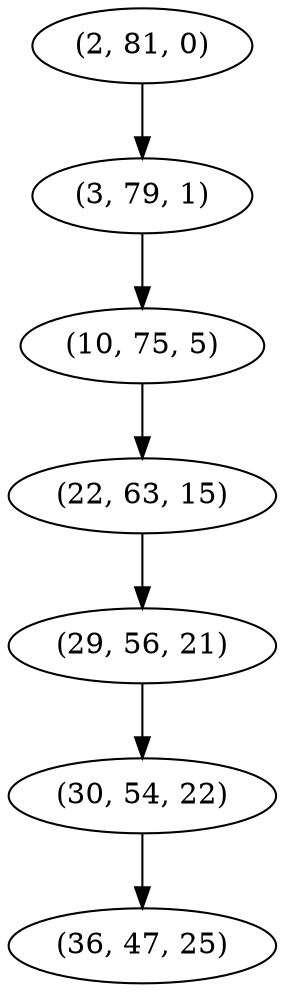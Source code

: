 digraph tree {
    "(2, 81, 0)";
    "(3, 79, 1)";
    "(10, 75, 5)";
    "(22, 63, 15)";
    "(29, 56, 21)";
    "(30, 54, 22)";
    "(36, 47, 25)";
    "(2, 81, 0)" -> "(3, 79, 1)";
    "(3, 79, 1)" -> "(10, 75, 5)";
    "(10, 75, 5)" -> "(22, 63, 15)";
    "(22, 63, 15)" -> "(29, 56, 21)";
    "(29, 56, 21)" -> "(30, 54, 22)";
    "(30, 54, 22)" -> "(36, 47, 25)";
}
